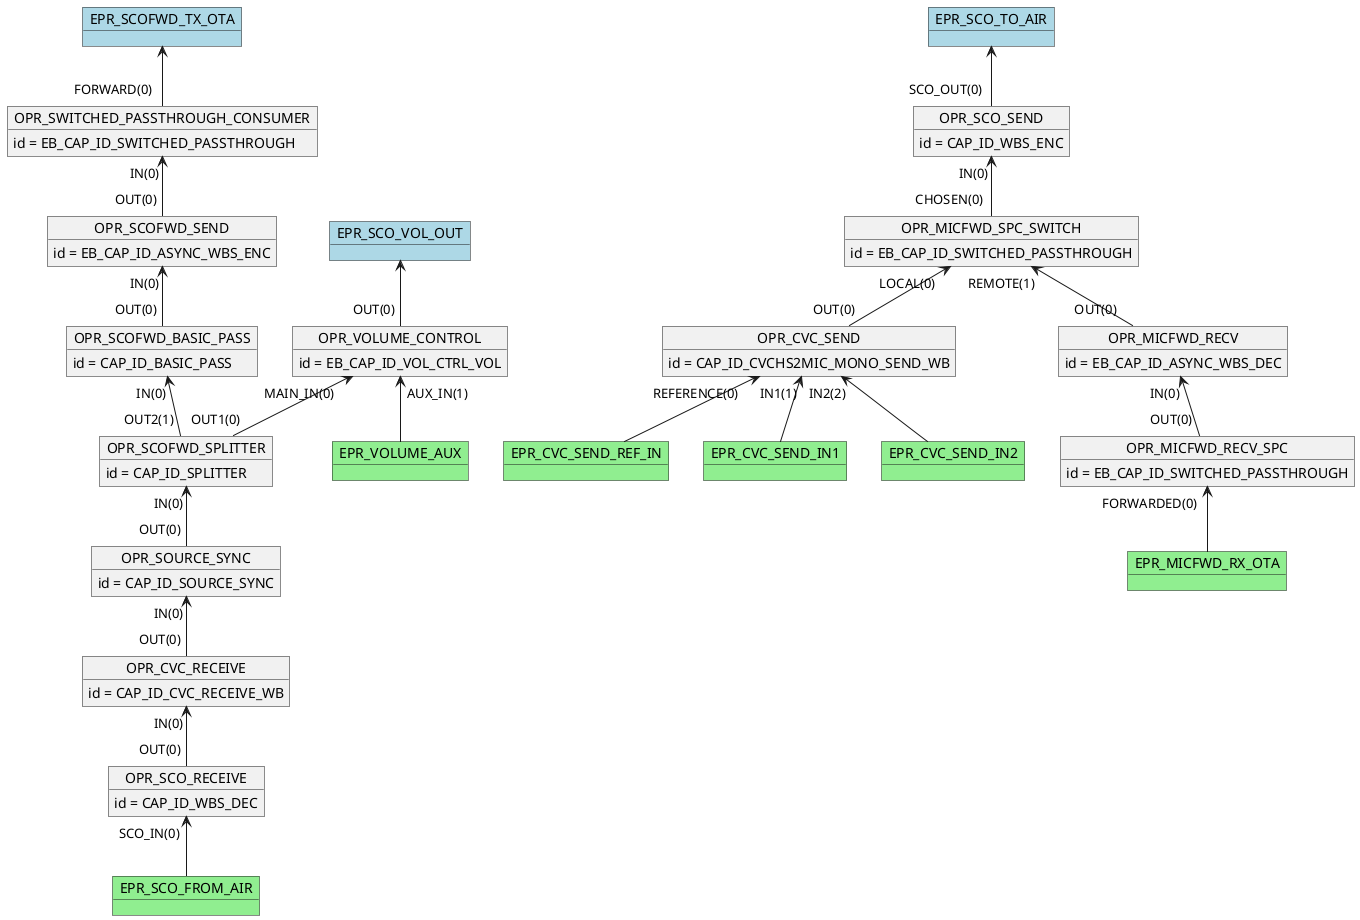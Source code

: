 @startuml

    object OPR_SCO_RECEIVE
    OPR_SCO_RECEIVE : id = CAP_ID_WBS_DEC
    object OPR_SCO_SEND
    OPR_SCO_SEND : id = CAP_ID_WBS_ENC
    object OPR_CVC_RECEIVE
    OPR_CVC_RECEIVE : id = CAP_ID_CVC_RECEIVE_WB
    object OPR_SCOFWD_SPLITTER
    OPR_SCOFWD_SPLITTER : id = CAP_ID_SPLITTER
    object OPR_SCOFWD_BASIC_PASS
    OPR_SCOFWD_BASIC_PASS : id = CAP_ID_BASIC_PASS
    object OPR_SWITCHED_PASSTHROUGH_CONSUMER
    OPR_SWITCHED_PASSTHROUGH_CONSUMER : id = EB_CAP_ID_SWITCHED_PASSTHROUGH
    object OPR_SCOFWD_SEND
    OPR_SCOFWD_SEND : id = EB_CAP_ID_ASYNC_WBS_ENC
    object OPR_CVC_SEND
    OPR_CVC_SEND : id = CAP_ID_CVCHS2MIC_MONO_SEND_WB
    object OPR_SOURCE_SYNC
    OPR_SOURCE_SYNC : id = CAP_ID_SOURCE_SYNC
    object OPR_VOLUME_CONTROL
    OPR_VOLUME_CONTROL : id = EB_CAP_ID_VOL_CTRL_VOL
    object OPR_MICFWD_RECV
    OPR_MICFWD_RECV : id = EB_CAP_ID_ASYNC_WBS_DEC
    object OPR_MICFWD_RECV_SPC
    OPR_MICFWD_RECV_SPC : id = EB_CAP_ID_SWITCHED_PASSTHROUGH
    object OPR_MICFWD_SPC_SWITCH
    OPR_MICFWD_SPC_SWITCH : id = EB_CAP_ID_SWITCHED_PASSTHROUGH
    OPR_CVC_RECEIVE "IN(0)"<-- "OUT(0)" OPR_SCO_RECEIVE
    OPR_SOURCE_SYNC "IN(0)"<-- "OUT(0)" OPR_CVC_RECEIVE
    OPR_SCOFWD_SPLITTER "IN(0)"<-- "OUT(0)" OPR_SOURCE_SYNC
    OPR_VOLUME_CONTROL "MAIN_IN(0)"<-- "OUT1(0)" OPR_SCOFWD_SPLITTER
    OPR_SCOFWD_BASIC_PASS "IN(0)"<-- "OUT2(1)" OPR_SCOFWD_SPLITTER
    OPR_SCOFWD_SEND "IN(0)"<-- "OUT(0)" OPR_SCOFWD_BASIC_PASS
    OPR_SWITCHED_PASSTHROUGH_CONSUMER "IN(0)"<-- "OUT(0)" OPR_SCOFWD_SEND
    OPR_MICFWD_SPC_SWITCH "LOCAL(0)"<-- "OUT(0)" OPR_CVC_SEND
    OPR_MICFWD_RECV "IN(0)"<-- "OUT(0)" OPR_MICFWD_RECV_SPC
    OPR_MICFWD_SPC_SWITCH "REMOTE(1)"<-- "OUT(0)" OPR_MICFWD_RECV
    OPR_SCO_SEND "IN(0)"<-- "CHOSEN(0)" OPR_MICFWD_SPC_SWITCH
    object EPR_SCO_FROM_AIR #lightgreen
    OPR_SCO_RECEIVE "SCO_IN(0)" <-- EPR_SCO_FROM_AIR
    object EPR_VOLUME_AUX #lightgreen
    OPR_VOLUME_CONTROL "AUX_IN(1)" <-- EPR_VOLUME_AUX
    object EPR_MICFWD_RX_OTA #lightgreen
    OPR_MICFWD_RECV_SPC "FORWARDED(0)" <-- EPR_MICFWD_RX_OTA
    object EPR_CVC_SEND_REF_IN #lightgreen
    OPR_CVC_SEND "REFERENCE(0)" <-- EPR_CVC_SEND_REF_IN
    object EPR_CVC_SEND_IN1 #lightgreen
    OPR_CVC_SEND "IN1(1)" <-- EPR_CVC_SEND_IN1
    object EPR_CVC_SEND_IN2 #lightgreen
    OPR_CVC_SEND "IN2(2)" <-- EPR_CVC_SEND_IN2
    object EPR_SCO_TO_AIR #lightblue
    EPR_SCO_TO_AIR <-- "SCO_OUT(0)" OPR_SCO_SEND
    object EPR_SCOFWD_TX_OTA #lightblue
    EPR_SCOFWD_TX_OTA <-- "FORWARD(0)" OPR_SWITCHED_PASSTHROUGH_CONSUMER
    object EPR_SCO_VOL_OUT #lightblue
    EPR_SCO_VOL_OUT <-- "OUT(0)" OPR_VOLUME_CONTROL
@enduml
